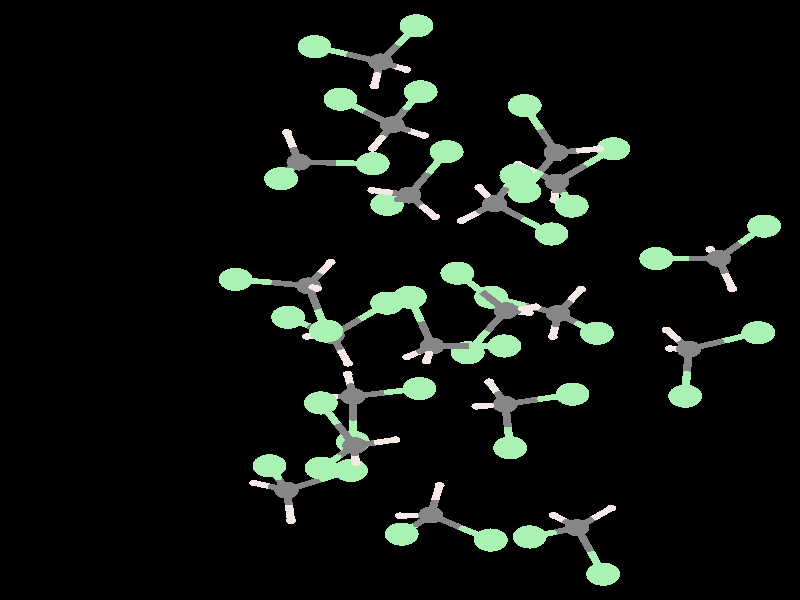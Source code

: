 #include "colors.inc"
#include "finish.inc"

global_settings {assumed_gamma 1 max_trace_level 6}
background {color White transmit 1.0}
camera {orthographic angle 0
  right -19.38*x up 21.27*y
  direction 50.00*z
  location <0,0,50.00> look_at <0,0,0>}


light_source {<  2.00,   3.00,  40.00> color White
  area_light <0.70, 0, 0>, <0, 0.70, 0>, 3, 3
  adaptive 1 jitter}
// no fog
#declare simple = finish {phong 0.7}
#declare pale = finish {ambient 0.5 diffuse 0.85 roughness 0.001 specular 0.200 }
#declare intermediate = finish {ambient 0.3 diffuse 0.6 specular 0.1 roughness 0.04}
#declare vmd = finish {ambient 0.0 diffuse 0.65 phong 0.1 phong_size 40.0 specular 0.5 }
#declare jmol = finish {ambient 0.2 diffuse 0.6 specular 1 roughness 0.001 metallic}
#declare ase2 = finish {ambient 0.05 brilliance 3 diffuse 0.6 metallic specular 0.7 roughness 0.04 reflection 0.15}
#declare ase3 = finish {ambient 0.15 brilliance 2 diffuse 0.6 metallic specular 1.0 roughness 0.001 reflection 0.0}
#declare glass = finish {ambient 0.05 diffuse 0.3 specular 1.0 roughness 0.001}
#declare glass2 = finish {ambient 0.01 diffuse 0.3 specular 1.0 reflection 0.25 roughness 0.001}
#declare Rcell = 0.050;
#declare Rbond = 0.100;

#macro atom(LOC, R, COL, TRANS, FIN)
  sphere{LOC, R texture{pigment{color COL transmit TRANS} finish{FIN}}}
#end
#macro constrain(LOC, R, COL, TRANS FIN)
union{torus{R, Rcell rotate 45*z texture{pigment{color COL transmit TRANS} finish{FIN}}}
     torus{R, Rcell rotate -45*z texture{pigment{color COL transmit TRANS} finish{FIN}}}
     translate LOC}
#end

// no cell vertices
atom(< -0.19,   6.21,  -2.88>, 0.30, rgb <0.24, 0.24, 0.25>, 0.0, jmol) // #0
atom(< -1.44,   7.12,  -3.75>, 0.41, rgb <0.40, 0.89, 0.45>, 0.0, jmol) // #1
atom(<  0.50,   7.38,  -1.74>, 0.41, rgb <0.40, 0.89, 0.45>, 0.0, jmol) // #2
atom(<  0.58,   5.83,  -3.60>, 0.12, rgb <0.91, 0.81, 0.79>, 0.0, jmol) // #3
atom(< -0.66,   5.38,  -2.31>, 0.12, rgb <0.91, 0.81, 0.79>, 0.0, jmol) // #4
atom(<  0.78,  -1.63,  -0.97>, 0.30, rgb <0.24, 0.24, 0.25>, 0.0, jmol) // #5
atom(<  2.53,  -1.63,  -1.29>, 0.41, rgb <0.40, 0.89, 0.45>, 0.0, jmol) // #6
atom(<  0.24,   0.10,  -0.79>, 0.41, rgb <0.40, 0.89, 0.45>, 0.0, jmol) // #7
atom(<  0.64,  -2.16,   0.00>, 0.12, rgb <0.91, 0.81, 0.79>, 0.0, jmol) // #8
atom(<  0.17,  -2.02,  -1.80>, 0.12, rgb <0.91, 0.81, 0.79>, 0.0, jmol) // #9
atom(< -2.75,  -6.74,  -6.92>, 0.30, rgb <0.24, 0.24, 0.25>, 0.0, jmol) // #10
atom(< -3.16,  -5.88,  -5.45>, 0.41, rgb <0.40, 0.89, 0.45>, 0.0, jmol) // #11
atom(< -1.19,  -6.04,  -7.54>, 0.41, rgb <0.40, 0.89, 0.45>, 0.0, jmol) // #12
atom(< -3.53,  -6.49,  -7.65>, 0.12, rgb <0.91, 0.81, 0.79>, 0.0, jmol) // #13
atom(< -2.64,  -7.83,  -6.71>, 0.12, rgb <0.91, 0.81, 0.79>, 0.0, jmol) // #14
atom(< -2.45,   4.89,  -6.70>, 0.30, rgb <0.24, 0.24, 0.25>, 0.0, jmol) // #15
atom(< -0.66,   4.83,  -6.95>, 0.41, rgb <0.40, 0.89, 0.45>, 0.0, jmol) // #16
atom(< -2.88,   4.30,  -5.07>, 0.41, rgb <0.40, 0.89, 0.45>, 0.0, jmol) // #17
atom(< -3.03,   4.28,  -7.46>, 0.12, rgb <0.91, 0.81, 0.79>, 0.0, jmol) // #18
atom(< -2.74,   5.94,  -6.73>, 0.12, rgb <0.91, 0.81, 0.79>, 0.0, jmol) // #19
atom(<  2.29,   3.42,  -1.79>, 0.30, rgb <0.24, 0.24, 0.25>, 0.0, jmol) // #20
atom(<  3.67,   2.34,  -1.30>, 0.41, rgb <0.40, 0.89, 0.45>, 0.0, jmol) // #21
atom(<  2.82,   4.43,  -3.13>, 0.41, rgb <0.40, 0.89, 0.45>, 0.0, jmol) // #22
atom(<  1.92,   3.99,  -0.90>, 0.12, rgb <0.91, 0.81, 0.79>, 0.0, jmol) // #23
atom(<  1.49,   2.81,  -2.16>, 0.12, rgb <0.91, 0.81, 0.79>, 0.0, jmol) // #24
atom(<  7.72,   1.47,  -7.20>, 0.30, rgb <0.24, 0.24, 0.25>, 0.0, jmol) // #25
atom(<  6.21,   1.47,  -6.31>, 0.41, rgb <0.40, 0.89, 0.45>, 0.0, jmol) // #26
atom(<  8.82,   2.62,  -6.28>, 0.41, rgb <0.40, 0.89, 0.45>, 0.0, jmol) // #27
atom(<  7.52,   1.79,  -8.24>, 0.12, rgb <0.91, 0.81, 0.79>, 0.0, jmol) // #28
atom(<  8.05,   0.40,  -7.09>, 0.12, rgb <0.91, 0.81, 0.79>, 0.0, jmol) // #29
atom(<  4.29,  -8.07,  -6.95>, 0.30, rgb <0.24, 0.24, 0.25>, 0.0, jmol) // #30
atom(<  4.92,  -9.72,  -7.34>, 0.41, rgb <0.40, 0.89, 0.45>, 0.0, jmol) // #31
atom(<  3.14,  -8.40,  -5.63>, 0.41, rgb <0.40, 0.89, 0.45>, 0.0, jmol) // #32
atom(<  3.72,  -7.63,  -7.75>, 0.12, rgb <0.91, 0.81, 0.79>, 0.0, jmol) // #33
atom(<  5.12,  -7.38,  -6.63>, 0.12, rgb <0.91, 0.81, 0.79>, 0.0, jmol) // #34
atom(<  2.55,  -3.70,  -7.64>, 0.30, rgb <0.24, 0.24, 0.25>, 0.0, jmol) // #35
atom(<  4.18,  -3.34,  -6.96>, 0.41, rgb <0.40, 0.89, 0.45>, 0.0, jmol) // #36
atom(<  2.67,  -5.24,  -8.54>, 0.41, rgb <0.40, 0.89, 0.45>, 0.0, jmol) // #37
atom(<  2.16,  -2.90,  -8.26>, 0.12, rgb <0.91, 0.81, 0.79>, 0.0, jmol) // #38
atom(<  1.85,  -3.77,  -6.80>, 0.12, rgb <0.91, 0.81, 0.79>, 0.0, jmol) // #39
atom(<  3.78,   5.23,  -7.35>, 0.30, rgb <0.24, 0.24, 0.25>, 0.0, jmol) // #40
atom(<  3.01,   3.84,  -6.50>, 0.41, rgb <0.40, 0.89, 0.45>, 0.0, jmol) // #41
atom(<  3.02,   6.89,  -7.11>, 0.41, rgb <0.40, 0.89, 0.45>, 0.0, jmol) // #42
atom(<  3.85,   5.05,  -8.45>, 0.12, rgb <0.91, 0.81, 0.79>, 0.0, jmol) // #43
atom(<  4.83,   5.36,  -6.95>, 0.12, rgb <0.91, 0.81, 0.79>, 0.0, jmol) // #44
atom(<  0.22,   3.72, -10.30>, 0.30, rgb <0.24, 0.24, 0.25>, 0.0, jmol) // #45
atom(< -0.31,   3.39, -11.95>, 0.41, rgb <0.40, 0.89, 0.45>, 0.0, jmol) // #46
atom(<  1.13,   5.26, -10.35>, 0.41, rgb <0.40, 0.89, 0.45>, 0.0, jmol) // #47
atom(<  0.85,   2.95,  -9.82>, 0.12, rgb <0.91, 0.81, 0.79>, 0.0, jmol) // #48
atom(< -0.67,   3.89,  -9.69>, 0.12, rgb <0.91, 0.81, 0.79>, 0.0, jmol) // #49
atom(< -1.10,  -5.16,  -2.25>, 0.30, rgb <0.24, 0.24, 0.25>, 0.0, jmol) // #50
atom(< -1.92,  -3.65,  -2.57>, 0.41, rgb <0.40, 0.89, 0.45>, 0.0, jmol) // #51
atom(< -1.90,  -5.96,  -0.92>, 0.41, rgb <0.40, 0.89, 0.45>, 0.0, jmol) // #52
atom(< -0.11,  -4.95,  -1.91>, 0.12, rgb <0.91, 0.81, 0.79>, 0.0, jmol) // #53
atom(< -1.07,  -5.76,  -3.19>, 0.12, rgb <0.91, 0.81, 0.79>, 0.0, jmol) // #54
atom(< -1.14,  -3.42, -11.86>, 0.30, rgb <0.24, 0.24, 0.25>, 0.0, jmol) // #55
atom(<  0.47,  -3.14, -11.08>, 0.41, rgb <0.40, 0.89, 0.45>, 0.0, jmol) // #56
atom(< -1.14,  -5.04, -12.71>, 0.41, rgb <0.40, 0.89, 0.45>, 0.0, jmol) // #57
atom(< -1.27,  -2.63, -12.61>, 0.12, rgb <0.91, 0.81, 0.79>, 0.0, jmol) // #58
atom(< -1.98,  -3.42, -11.09>, 0.12, rgb <0.91, 0.81, 0.79>, 0.0, jmol) // #59
atom(< -0.47,   8.44,  -7.77>, 0.30, rgb <0.24, 0.24, 0.25>, 0.0, jmol) // #60
atom(<  0.40,   9.72,  -6.83>, 0.41, rgb <0.40, 0.89, 0.45>, 0.0, jmol) // #61
atom(< -2.07,   8.98,  -8.33>, 0.41, rgb <0.40, 0.89, 0.45>, 0.0, jmol) // #62
atom(< -0.62,   7.59,  -7.08>, 0.12, rgb <0.91, 0.81, 0.79>, 0.0, jmol) // #63
atom(<  0.15,   8.17,  -8.66>, 0.12, rgb <0.91, 0.81, 0.79>, 0.0, jmol) // #64
atom(<  3.80,   4.18, -12.42>, 0.30, rgb <0.24, 0.24, 0.25>, 0.0, jmol) // #65
atom(<  4.16,   3.33, -10.85>, 0.41, rgb <0.40, 0.89, 0.45>, 0.0, jmol) // #66
atom(<  5.17,   5.36, -12.62>, 0.41, rgb <0.40, 0.89, 0.45>, 0.0, jmol) // #67
atom(<  2.86,   4.81, -12.34>, 0.12, rgb <0.91, 0.81, 0.79>, 0.0, jmol) // #68
atom(<  3.74,   3.54, -13.35>, 0.12, rgb <0.91, 0.81, 0.79>, 0.0, jmol) // #69
atom(< -1.64,  -1.26,  -8.52>, 0.30, rgb <0.24, 0.24, 0.25>, 0.0, jmol) // #70
atom(< -2.71,  -0.61,  -9.76>, 0.41, rgb <0.40, 0.89, 0.45>, 0.0, jmol) // #71
atom(< -0.31,  -0.11,  -8.45>, 0.41, rgb <0.40, 0.89, 0.45>, 0.0, jmol) // #72
atom(< -1.26,  -2.24,  -8.79>, 0.12, rgb <0.91, 0.81, 0.79>, 0.0, jmol) // #73
atom(< -2.25,  -1.29,  -7.57>, 0.12, rgb <0.91, 0.81, 0.79>, 0.0, jmol) // #74
atom(<  2.57,  -0.38,  -5.28>, 0.30, rgb <0.24, 0.24, 0.25>, 0.0, jmol) // #75
atom(<  1.39,   0.95,  -5.26>, 0.41, rgb <0.40, 0.89, 0.45>, 0.0, jmol) // #76
atom(<  1.64,  -1.87,  -4.89>, 0.41, rgb <0.40, 0.89, 0.45>, 0.0, jmol) // #77
atom(<  3.29,  -0.24,  -4.43>, 0.12, rgb <0.91, 0.81, 0.79>, 0.0, jmol) // #78
atom(<  3.12,  -0.45,  -6.21>, 0.12, rgb <0.91, 0.81, 0.79>, 0.0, jmol) // #79
atom(<  0.75,  -7.62, -10.56>, 0.30, rgb <0.24, 0.24, 0.25>, 0.0, jmol) // #80
atom(<  0.04,  -8.30, -12.11>, 0.41, rgb <0.40, 0.89, 0.45>, 0.0, jmol) // #81
atom(<  2.20,  -8.51,  -9.94>, 0.41, rgb <0.40, 0.89, 0.45>, 0.0, jmol) // #82
atom(<  0.00,  -7.65,  -9.77>, 0.12, rgb <0.91, 0.81, 0.79>, 0.0, jmol) // #83
atom(<  0.96,  -6.57, -10.77>, 0.12, rgb <0.91, 0.81, 0.79>, 0.0, jmol) // #84
atom(< -2.22,   0.50,  -4.16>, 0.30, rgb <0.24, 0.24, 0.25>, 0.0, jmol) // #85
atom(< -1.79,  -1.10,  -4.77>, 0.41, rgb <0.40, 0.89, 0.45>, 0.0, jmol) // #86
atom(< -3.98,   0.73,  -4.37>, 0.41, rgb <0.40, 0.89, 0.45>, 0.0, jmol) // #87
atom(< -1.68,   1.34,  -4.65>, 0.12, rgb <0.91, 0.81, 0.79>, 0.0, jmol) // #88
atom(< -2.01,   0.41,  -3.07>, 0.12, rgb <0.91, 0.81, 0.79>, 0.0, jmol) // #89
atom(<  3.83,  -0.48, -11.59>, 0.30, rgb <0.24, 0.24, 0.25>, 0.0, jmol) // #90
atom(<  4.77,  -1.18, -10.24>, 0.41, rgb <0.40, 0.89, 0.45>, 0.0, jmol) // #91
atom(<  2.21,   0.10, -10.94>, 0.41, rgb <0.40, 0.89, 0.45>, 0.0, jmol) // #92
atom(<  3.70,  -1.30, -12.30>, 0.12, rgb <0.91, 0.81, 0.79>, 0.0, jmol) // #93
atom(<  4.39,   0.38, -11.99>, 0.12, rgb <0.91, 0.81, 0.79>, 0.0, jmol) // #94
atom(<  7.00,  -1.74,  -4.56>, 0.30, rgb <0.24, 0.24, 0.25>, 0.0, jmol) // #95
atom(<  8.68,  -1.16,  -4.63>, 0.41, rgb <0.40, 0.89, 0.45>, 0.0, jmol) // #96
atom(<  6.91,  -3.41,  -3.78>, 0.41, rgb <0.40, 0.89, 0.45>, 0.0, jmol) // #97
atom(<  6.54,  -1.72,  -5.56>, 0.12, rgb <0.91, 0.81, 0.79>, 0.0, jmol) // #98
atom(<  6.46,  -1.06,  -3.87>, 0.12, rgb <0.91, 0.81, 0.79>, 0.0, jmol) // #99
cylinder {< -0.19,   6.21,  -2.88>, <  0.19,   6.02,  -3.24>, Rbond texture{pigment {color rgb <0.24, 0.24, 0.25> transmit 0.0} finish{jmol}}}
cylinder {<  0.58,   5.83,  -3.60>, <  0.19,   6.02,  -3.24>, Rbond texture{pigment {color rgb <0.91, 0.81, 0.79> transmit 0.0} finish{jmol}}}
cylinder {< -0.19,   6.21,  -2.88>, < -0.42,   5.79,  -2.59>, Rbond texture{pigment {color rgb <0.24, 0.24, 0.25> transmit 0.0} finish{jmol}}}
cylinder {< -0.66,   5.38,  -2.31>, < -0.42,   5.79,  -2.59>, Rbond texture{pigment {color rgb <0.91, 0.81, 0.79> transmit 0.0} finish{jmol}}}
cylinder {< -0.19,   6.21,  -2.88>, < -0.82,   6.67,  -3.32>, Rbond texture{pigment {color rgb <0.24, 0.24, 0.25> transmit 0.0} finish{jmol}}}
cylinder {< -1.44,   7.12,  -3.75>, < -0.82,   6.67,  -3.32>, Rbond texture{pigment {color rgb <0.40, 0.89, 0.45> transmit 0.0} finish{jmol}}}
cylinder {< -0.19,   6.21,  -2.88>, <  0.15,   6.80,  -2.31>, Rbond texture{pigment {color rgb <0.24, 0.24, 0.25> transmit 0.0} finish{jmol}}}
cylinder {<  0.50,   7.38,  -1.74>, <  0.15,   6.80,  -2.31>, Rbond texture{pigment {color rgb <0.40, 0.89, 0.45> transmit 0.0} finish{jmol}}}
cylinder {<  0.78,  -1.63,  -0.97>, <  0.51,  -0.76,  -0.88>, Rbond texture{pigment {color rgb <0.24, 0.24, 0.25> transmit 0.0} finish{jmol}}}
cylinder {<  0.24,   0.10,  -0.79>, <  0.51,  -0.76,  -0.88>, Rbond texture{pigment {color rgb <0.40, 0.89, 0.45> transmit 0.0} finish{jmol}}}
cylinder {<  0.78,  -1.63,  -0.97>, <  0.71,  -1.89,  -0.49>, Rbond texture{pigment {color rgb <0.24, 0.24, 0.25> transmit 0.0} finish{jmol}}}
cylinder {<  0.64,  -2.16,   0.00>, <  0.71,  -1.89,  -0.49>, Rbond texture{pigment {color rgb <0.91, 0.81, 0.79> transmit 0.0} finish{jmol}}}
cylinder {<  0.78,  -1.63,  -0.97>, <  0.48,  -1.83,  -1.38>, Rbond texture{pigment {color rgb <0.24, 0.24, 0.25> transmit 0.0} finish{jmol}}}
cylinder {<  0.17,  -2.02,  -1.80>, <  0.48,  -1.83,  -1.38>, Rbond texture{pigment {color rgb <0.91, 0.81, 0.79> transmit 0.0} finish{jmol}}}
cylinder {<  0.78,  -1.63,  -0.97>, <  1.66,  -1.63,  -1.13>, Rbond texture{pigment {color rgb <0.24, 0.24, 0.25> transmit 0.0} finish{jmol}}}
cylinder {<  2.53,  -1.63,  -1.29>, <  1.66,  -1.63,  -1.13>, Rbond texture{pigment {color rgb <0.40, 0.89, 0.45> transmit 0.0} finish{jmol}}}
cylinder {< -2.75,  -6.74,  -6.92>, < -3.14,  -6.61,  -7.28>, Rbond texture{pigment {color rgb <0.24, 0.24, 0.25> transmit 0.0} finish{jmol}}}
cylinder {< -3.53,  -6.49,  -7.65>, < -3.14,  -6.61,  -7.28>, Rbond texture{pigment {color rgb <0.91, 0.81, 0.79> transmit 0.0} finish{jmol}}}
cylinder {< -2.75,  -6.74,  -6.92>, < -1.97,  -6.39,  -7.23>, Rbond texture{pigment {color rgb <0.24, 0.24, 0.25> transmit 0.0} finish{jmol}}}
cylinder {< -1.19,  -6.04,  -7.54>, < -1.97,  -6.39,  -7.23>, Rbond texture{pigment {color rgb <0.40, 0.89, 0.45> transmit 0.0} finish{jmol}}}
cylinder {< -2.75,  -6.74,  -6.92>, < -2.95,  -6.31,  -6.19>, Rbond texture{pigment {color rgb <0.24, 0.24, 0.25> transmit 0.0} finish{jmol}}}
cylinder {< -3.16,  -5.88,  -5.45>, < -2.95,  -6.31,  -6.19>, Rbond texture{pigment {color rgb <0.40, 0.89, 0.45> transmit 0.0} finish{jmol}}}
cylinder {< -2.75,  -6.74,  -6.92>, < -2.69,  -7.28,  -6.82>, Rbond texture{pigment {color rgb <0.24, 0.24, 0.25> transmit 0.0} finish{jmol}}}
cylinder {< -2.64,  -7.83,  -6.71>, < -2.69,  -7.28,  -6.82>, Rbond texture{pigment {color rgb <0.91, 0.81, 0.79> transmit 0.0} finish{jmol}}}
cylinder {< -2.45,   4.89,  -6.70>, < -2.74,   4.59,  -7.08>, Rbond texture{pigment {color rgb <0.24, 0.24, 0.25> transmit 0.0} finish{jmol}}}
cylinder {< -3.03,   4.28,  -7.46>, < -2.74,   4.59,  -7.08>, Rbond texture{pigment {color rgb <0.91, 0.81, 0.79> transmit 0.0} finish{jmol}}}
cylinder {< -2.45,   4.89,  -6.70>, < -1.56,   4.86,  -6.82>, Rbond texture{pigment {color rgb <0.24, 0.24, 0.25> transmit 0.0} finish{jmol}}}
cylinder {< -0.66,   4.83,  -6.95>, < -1.56,   4.86,  -6.82>, Rbond texture{pigment {color rgb <0.40, 0.89, 0.45> transmit 0.0} finish{jmol}}}
cylinder {< -2.45,   4.89,  -6.70>, < -2.59,   5.41,  -6.72>, Rbond texture{pigment {color rgb <0.24, 0.24, 0.25> transmit 0.0} finish{jmol}}}
cylinder {< -2.74,   5.94,  -6.73>, < -2.59,   5.41,  -6.72>, Rbond texture{pigment {color rgb <0.91, 0.81, 0.79> transmit 0.0} finish{jmol}}}
cylinder {< -2.45,   4.89,  -6.70>, < -2.66,   4.59,  -5.88>, Rbond texture{pigment {color rgb <0.24, 0.24, 0.25> transmit 0.0} finish{jmol}}}
cylinder {< -2.88,   4.30,  -5.07>, < -2.66,   4.59,  -5.88>, Rbond texture{pigment {color rgb <0.40, 0.89, 0.45> transmit 0.0} finish{jmol}}}
cylinder {<  2.29,   3.42,  -1.79>, <  2.55,   3.93,  -2.46>, Rbond texture{pigment {color rgb <0.24, 0.24, 0.25> transmit 0.0} finish{jmol}}}
cylinder {<  2.82,   4.43,  -3.13>, <  2.55,   3.93,  -2.46>, Rbond texture{pigment {color rgb <0.40, 0.89, 0.45> transmit 0.0} finish{jmol}}}
cylinder {<  2.29,   3.42,  -1.79>, <  1.89,   3.11,  -1.97>, Rbond texture{pigment {color rgb <0.24, 0.24, 0.25> transmit 0.0} finish{jmol}}}
cylinder {<  1.49,   2.81,  -2.16>, <  1.89,   3.11,  -1.97>, Rbond texture{pigment {color rgb <0.91, 0.81, 0.79> transmit 0.0} finish{jmol}}}
cylinder {<  2.29,   3.42,  -1.79>, <  2.10,   3.71,  -1.34>, Rbond texture{pigment {color rgb <0.24, 0.24, 0.25> transmit 0.0} finish{jmol}}}
cylinder {<  1.92,   3.99,  -0.90>, <  2.10,   3.71,  -1.34>, Rbond texture{pigment {color rgb <0.91, 0.81, 0.79> transmit 0.0} finish{jmol}}}
cylinder {<  2.29,   3.42,  -1.79>, <  2.98,   2.88,  -1.54>, Rbond texture{pigment {color rgb <0.24, 0.24, 0.25> transmit 0.0} finish{jmol}}}
cylinder {<  3.67,   2.34,  -1.30>, <  2.98,   2.88,  -1.54>, Rbond texture{pigment {color rgb <0.40, 0.89, 0.45> transmit 0.0} finish{jmol}}}
cylinder {<  7.72,   1.47,  -7.20>, <  7.62,   1.63,  -7.72>, Rbond texture{pigment {color rgb <0.24, 0.24, 0.25> transmit 0.0} finish{jmol}}}
cylinder {<  7.52,   1.79,  -8.24>, <  7.62,   1.63,  -7.72>, Rbond texture{pigment {color rgb <0.91, 0.81, 0.79> transmit 0.0} finish{jmol}}}
cylinder {<  7.72,   1.47,  -7.20>, <  7.88,   0.93,  -7.15>, Rbond texture{pigment {color rgb <0.24, 0.24, 0.25> transmit 0.0} finish{jmol}}}
cylinder {<  8.05,   0.40,  -7.09>, <  7.88,   0.93,  -7.15>, Rbond texture{pigment {color rgb <0.91, 0.81, 0.79> transmit 0.0} finish{jmol}}}
cylinder {<  7.72,   1.47,  -7.20>, <  6.96,   1.47,  -6.76>, Rbond texture{pigment {color rgb <0.24, 0.24, 0.25> transmit 0.0} finish{jmol}}}
cylinder {<  6.21,   1.47,  -6.31>, <  6.96,   1.47,  -6.76>, Rbond texture{pigment {color rgb <0.40, 0.89, 0.45> transmit 0.0} finish{jmol}}}
cylinder {<  7.72,   1.47,  -7.20>, <  8.27,   2.04,  -6.74>, Rbond texture{pigment {color rgb <0.24, 0.24, 0.25> transmit 0.0} finish{jmol}}}
cylinder {<  8.82,   2.62,  -6.28>, <  8.27,   2.04,  -6.74>, Rbond texture{pigment {color rgb <0.40, 0.89, 0.45> transmit 0.0} finish{jmol}}}
cylinder {<  4.29,  -8.07,  -6.95>, <  4.01,  -7.85,  -7.35>, Rbond texture{pigment {color rgb <0.24, 0.24, 0.25> transmit 0.0} finish{jmol}}}
cylinder {<  3.72,  -7.63,  -7.75>, <  4.01,  -7.85,  -7.35>, Rbond texture{pigment {color rgb <0.91, 0.81, 0.79> transmit 0.0} finish{jmol}}}
cylinder {<  4.29,  -8.07,  -6.95>, <  4.61,  -8.90,  -7.15>, Rbond texture{pigment {color rgb <0.24, 0.24, 0.25> transmit 0.0} finish{jmol}}}
cylinder {<  4.92,  -9.72,  -7.34>, <  4.61,  -8.90,  -7.15>, Rbond texture{pigment {color rgb <0.40, 0.89, 0.45> transmit 0.0} finish{jmol}}}
cylinder {<  4.29,  -8.07,  -6.95>, <  3.72,  -8.24,  -6.29>, Rbond texture{pigment {color rgb <0.24, 0.24, 0.25> transmit 0.0} finish{jmol}}}
cylinder {<  3.14,  -8.40,  -5.63>, <  3.72,  -8.24,  -6.29>, Rbond texture{pigment {color rgb <0.40, 0.89, 0.45> transmit 0.0} finish{jmol}}}
cylinder {<  4.29,  -8.07,  -6.95>, <  4.70,  -7.73,  -6.79>, Rbond texture{pigment {color rgb <0.24, 0.24, 0.25> transmit 0.0} finish{jmol}}}
cylinder {<  5.12,  -7.38,  -6.63>, <  4.70,  -7.73,  -6.79>, Rbond texture{pigment {color rgb <0.91, 0.81, 0.79> transmit 0.0} finish{jmol}}}
cylinder {<  2.55,  -3.70,  -7.64>, <  2.36,  -3.30,  -7.95>, Rbond texture{pigment {color rgb <0.24, 0.24, 0.25> transmit 0.0} finish{jmol}}}
cylinder {<  2.16,  -2.90,  -8.26>, <  2.36,  -3.30,  -7.95>, Rbond texture{pigment {color rgb <0.91, 0.81, 0.79> transmit 0.0} finish{jmol}}}
cylinder {<  2.55,  -3.70,  -7.64>, <  3.36,  -3.52,  -7.30>, Rbond texture{pigment {color rgb <0.24, 0.24, 0.25> transmit 0.0} finish{jmol}}}
cylinder {<  4.18,  -3.34,  -6.96>, <  3.36,  -3.52,  -7.30>, Rbond texture{pigment {color rgb <0.40, 0.89, 0.45> transmit 0.0} finish{jmol}}}
cylinder {<  2.55,  -3.70,  -7.64>, <  2.61,  -4.47,  -8.09>, Rbond texture{pigment {color rgb <0.24, 0.24, 0.25> transmit 0.0} finish{jmol}}}
cylinder {<  2.67,  -5.24,  -8.54>, <  2.61,  -4.47,  -8.09>, Rbond texture{pigment {color rgb <0.40, 0.89, 0.45> transmit 0.0} finish{jmol}}}
cylinder {<  2.55,  -3.70,  -7.64>, <  2.20,  -3.74,  -7.22>, Rbond texture{pigment {color rgb <0.24, 0.24, 0.25> transmit 0.0} finish{jmol}}}
cylinder {<  1.85,  -3.77,  -6.80>, <  2.20,  -3.74,  -7.22>, Rbond texture{pigment {color rgb <0.91, 0.81, 0.79> transmit 0.0} finish{jmol}}}
cylinder {<  3.78,   5.23,  -7.35>, <  3.81,   5.14,  -7.90>, Rbond texture{pigment {color rgb <0.24, 0.24, 0.25> transmit 0.0} finish{jmol}}}
cylinder {<  3.85,   5.05,  -8.45>, <  3.81,   5.14,  -7.90>, Rbond texture{pigment {color rgb <0.91, 0.81, 0.79> transmit 0.0} finish{jmol}}}
cylinder {<  3.78,   5.23,  -7.35>, <  3.40,   6.06,  -7.23>, Rbond texture{pigment {color rgb <0.24, 0.24, 0.25> transmit 0.0} finish{jmol}}}
cylinder {<  3.02,   6.89,  -7.11>, <  3.40,   6.06,  -7.23>, Rbond texture{pigment {color rgb <0.40, 0.89, 0.45> transmit 0.0} finish{jmol}}}
cylinder {<  3.78,   5.23,  -7.35>, <  3.39,   4.53,  -6.93>, Rbond texture{pigment {color rgb <0.24, 0.24, 0.25> transmit 0.0} finish{jmol}}}
cylinder {<  3.01,   3.84,  -6.50>, <  3.39,   4.53,  -6.93>, Rbond texture{pigment {color rgb <0.40, 0.89, 0.45> transmit 0.0} finish{jmol}}}
cylinder {<  3.78,   5.23,  -7.35>, <  4.30,   5.29,  -7.15>, Rbond texture{pigment {color rgb <0.24, 0.24, 0.25> transmit 0.0} finish{jmol}}}
cylinder {<  4.83,   5.36,  -6.95>, <  4.30,   5.29,  -7.15>, Rbond texture{pigment {color rgb <0.91, 0.81, 0.79> transmit 0.0} finish{jmol}}}
cylinder {<  0.22,   3.72, -10.30>, < -0.22,   3.81,  -9.99>, Rbond texture{pigment {color rgb <0.24, 0.24, 0.25> transmit 0.0} finish{jmol}}}
cylinder {< -0.67,   3.89,  -9.69>, < -0.22,   3.81,  -9.99>, Rbond texture{pigment {color rgb <0.91, 0.81, 0.79> transmit 0.0} finish{jmol}}}
cylinder {<  0.22,   3.72, -10.30>, <  0.53,   3.33, -10.06>, Rbond texture{pigment {color rgb <0.24, 0.24, 0.25> transmit 0.0} finish{jmol}}}
cylinder {<  0.85,   2.95,  -9.82>, <  0.53,   3.33, -10.06>, Rbond texture{pigment {color rgb <0.91, 0.81, 0.79> transmit 0.0} finish{jmol}}}
cylinder {<  0.22,   3.72, -10.30>, < -0.05,   3.56, -11.12>, Rbond texture{pigment {color rgb <0.24, 0.24, 0.25> transmit 0.0} finish{jmol}}}
cylinder {< -0.31,   3.39, -11.95>, < -0.05,   3.56, -11.12>, Rbond texture{pigment {color rgb <0.40, 0.89, 0.45> transmit 0.0} finish{jmol}}}
cylinder {<  0.22,   3.72, -10.30>, <  0.68,   4.49, -10.33>, Rbond texture{pigment {color rgb <0.24, 0.24, 0.25> transmit 0.0} finish{jmol}}}
cylinder {<  1.13,   5.26, -10.35>, <  0.68,   4.49, -10.33>, Rbond texture{pigment {color rgb <0.40, 0.89, 0.45> transmit 0.0} finish{jmol}}}
cylinder {< -1.10,  -5.16,  -2.25>, < -1.50,  -5.56,  -1.59>, Rbond texture{pigment {color rgb <0.24, 0.24, 0.25> transmit 0.0} finish{jmol}}}
cylinder {< -1.90,  -5.96,  -0.92>, < -1.50,  -5.56,  -1.59>, Rbond texture{pigment {color rgb <0.40, 0.89, 0.45> transmit 0.0} finish{jmol}}}
cylinder {< -1.10,  -5.16,  -2.25>, < -1.51,  -4.41,  -2.41>, Rbond texture{pigment {color rgb <0.24, 0.24, 0.25> transmit 0.0} finish{jmol}}}
cylinder {< -1.92,  -3.65,  -2.57>, < -1.51,  -4.41,  -2.41>, Rbond texture{pigment {color rgb <0.40, 0.89, 0.45> transmit 0.0} finish{jmol}}}
cylinder {< -1.10,  -5.16,  -2.25>, < -1.09,  -5.46,  -2.72>, Rbond texture{pigment {color rgb <0.24, 0.24, 0.25> transmit 0.0} finish{jmol}}}
cylinder {< -1.07,  -5.76,  -3.19>, < -1.09,  -5.46,  -2.72>, Rbond texture{pigment {color rgb <0.91, 0.81, 0.79> transmit 0.0} finish{jmol}}}
cylinder {< -1.10,  -5.16,  -2.25>, < -0.60,  -5.06,  -2.08>, Rbond texture{pigment {color rgb <0.24, 0.24, 0.25> transmit 0.0} finish{jmol}}}
cylinder {< -0.11,  -4.95,  -1.91>, < -0.60,  -5.06,  -2.08>, Rbond texture{pigment {color rgb <0.91, 0.81, 0.79> transmit 0.0} finish{jmol}}}
cylinder {< -1.14,  -3.42, -11.86>, < -1.20,  -3.02, -12.23>, Rbond texture{pigment {color rgb <0.24, 0.24, 0.25> transmit 0.0} finish{jmol}}}
cylinder {< -1.27,  -2.63, -12.61>, < -1.20,  -3.02, -12.23>, Rbond texture{pigment {color rgb <0.91, 0.81, 0.79> transmit 0.0} finish{jmol}}}
cylinder {< -1.14,  -3.42, -11.86>, < -0.34,  -3.28, -11.47>, Rbond texture{pigment {color rgb <0.24, 0.24, 0.25> transmit 0.0} finish{jmol}}}
cylinder {<  0.47,  -3.14, -11.08>, < -0.34,  -3.28, -11.47>, Rbond texture{pigment {color rgb <0.40, 0.89, 0.45> transmit 0.0} finish{jmol}}}
cylinder {< -1.14,  -3.42, -11.86>, < -1.56,  -3.42, -11.48>, Rbond texture{pigment {color rgb <0.24, 0.24, 0.25> transmit 0.0} finish{jmol}}}
cylinder {< -1.98,  -3.42, -11.09>, < -1.56,  -3.42, -11.48>, Rbond texture{pigment {color rgb <0.91, 0.81, 0.79> transmit 0.0} finish{jmol}}}
cylinder {< -1.14,  -3.42, -11.86>, < -1.14,  -4.23, -12.29>, Rbond texture{pigment {color rgb <0.24, 0.24, 0.25> transmit 0.0} finish{jmol}}}
cylinder {< -1.14,  -5.04, -12.71>, < -1.14,  -4.23, -12.29>, Rbond texture{pigment {color rgb <0.40, 0.89, 0.45> transmit 0.0} finish{jmol}}}
cylinder {< -0.47,   8.44,  -7.77>, < -0.55,   8.01,  -7.43>, Rbond texture{pigment {color rgb <0.24, 0.24, 0.25> transmit 0.0} finish{jmol}}}
cylinder {< -0.62,   7.59,  -7.08>, < -0.55,   8.01,  -7.43>, Rbond texture{pigment {color rgb <0.91, 0.81, 0.79> transmit 0.0} finish{jmol}}}
cylinder {< -0.47,   8.44,  -7.77>, < -1.27,   8.71,  -8.05>, Rbond texture{pigment {color rgb <0.24, 0.24, 0.25> transmit 0.0} finish{jmol}}}
cylinder {< -2.07,   8.98,  -8.33>, < -1.27,   8.71,  -8.05>, Rbond texture{pigment {color rgb <0.40, 0.89, 0.45> transmit 0.0} finish{jmol}}}
cylinder {< -0.47,   8.44,  -7.77>, < -0.16,   8.30,  -8.21>, Rbond texture{pigment {color rgb <0.24, 0.24, 0.25> transmit 0.0} finish{jmol}}}
cylinder {<  0.15,   8.17,  -8.66>, < -0.16,   8.30,  -8.21>, Rbond texture{pigment {color rgb <0.91, 0.81, 0.79> transmit 0.0} finish{jmol}}}
cylinder {< -0.47,   8.44,  -7.77>, < -0.04,   9.08,  -7.30>, Rbond texture{pigment {color rgb <0.24, 0.24, 0.25> transmit 0.0} finish{jmol}}}
cylinder {<  0.40,   9.72,  -6.83>, < -0.04,   9.08,  -7.30>, Rbond texture{pigment {color rgb <0.40, 0.89, 0.45> transmit 0.0} finish{jmol}}}
cylinder {<  3.80,   4.18, -12.42>, <  3.98,   3.75, -11.64>, Rbond texture{pigment {color rgb <0.24, 0.24, 0.25> transmit 0.0} finish{jmol}}}
cylinder {<  4.16,   3.33, -10.85>, <  3.98,   3.75, -11.64>, Rbond texture{pigment {color rgb <0.40, 0.89, 0.45> transmit 0.0} finish{jmol}}}
cylinder {<  3.80,   4.18, -12.42>, <  4.48,   4.77, -12.52>, Rbond texture{pigment {color rgb <0.24, 0.24, 0.25> transmit 0.0} finish{jmol}}}
cylinder {<  5.17,   5.36, -12.62>, <  4.48,   4.77, -12.52>, Rbond texture{pigment {color rgb <0.40, 0.89, 0.45> transmit 0.0} finish{jmol}}}
cylinder {<  3.80,   4.18, -12.42>, <  3.33,   4.50, -12.38>, Rbond texture{pigment {color rgb <0.24, 0.24, 0.25> transmit 0.0} finish{jmol}}}
cylinder {<  2.86,   4.81, -12.34>, <  3.33,   4.50, -12.38>, Rbond texture{pigment {color rgb <0.91, 0.81, 0.79> transmit 0.0} finish{jmol}}}
cylinder {<  3.80,   4.18, -12.42>, <  3.77,   3.86, -12.89>, Rbond texture{pigment {color rgb <0.24, 0.24, 0.25> transmit 0.0} finish{jmol}}}
cylinder {<  3.74,   3.54, -13.35>, <  3.77,   3.86, -12.89>, Rbond texture{pigment {color rgb <0.91, 0.81, 0.79> transmit 0.0} finish{jmol}}}
cylinder {< -1.64,  -1.26,  -8.52>, < -0.97,  -0.68,  -8.48>, Rbond texture{pigment {color rgb <0.24, 0.24, 0.25> transmit 0.0} finish{jmol}}}
cylinder {< -0.31,  -0.11,  -8.45>, < -0.97,  -0.68,  -8.48>, Rbond texture{pigment {color rgb <0.40, 0.89, 0.45> transmit 0.0} finish{jmol}}}
cylinder {< -1.64,  -1.26,  -8.52>, < -1.95,  -1.28,  -8.04>, Rbond texture{pigment {color rgb <0.24, 0.24, 0.25> transmit 0.0} finish{jmol}}}
cylinder {< -2.25,  -1.29,  -7.57>, < -1.95,  -1.28,  -8.04>, Rbond texture{pigment {color rgb <0.91, 0.81, 0.79> transmit 0.0} finish{jmol}}}
cylinder {< -1.64,  -1.26,  -8.52>, < -2.18,  -0.94,  -9.14>, Rbond texture{pigment {color rgb <0.24, 0.24, 0.25> transmit 0.0} finish{jmol}}}
cylinder {< -2.71,  -0.61,  -9.76>, < -2.18,  -0.94,  -9.14>, Rbond texture{pigment {color rgb <0.40, 0.89, 0.45> transmit 0.0} finish{jmol}}}
cylinder {< -1.64,  -1.26,  -8.52>, < -1.45,  -1.75,  -8.65>, Rbond texture{pigment {color rgb <0.24, 0.24, 0.25> transmit 0.0} finish{jmol}}}
cylinder {< -1.26,  -2.24,  -8.79>, < -1.45,  -1.75,  -8.65>, Rbond texture{pigment {color rgb <0.91, 0.81, 0.79> transmit 0.0} finish{jmol}}}
cylinder {<  2.57,  -0.38,  -5.28>, <  1.98,   0.29,  -5.27>, Rbond texture{pigment {color rgb <0.24, 0.24, 0.25> transmit 0.0} finish{jmol}}}
cylinder {<  1.39,   0.95,  -5.26>, <  1.98,   0.29,  -5.27>, Rbond texture{pigment {color rgb <0.40, 0.89, 0.45> transmit 0.0} finish{jmol}}}
cylinder {<  2.57,  -0.38,  -5.28>, <  2.93,  -0.31,  -4.85>, Rbond texture{pigment {color rgb <0.24, 0.24, 0.25> transmit 0.0} finish{jmol}}}
cylinder {<  3.29,  -0.24,  -4.43>, <  2.93,  -0.31,  -4.85>, Rbond texture{pigment {color rgb <0.91, 0.81, 0.79> transmit 0.0} finish{jmol}}}
cylinder {<  2.57,  -0.38,  -5.28>, <  2.10,  -1.12,  -5.08>, Rbond texture{pigment {color rgb <0.24, 0.24, 0.25> transmit 0.0} finish{jmol}}}
cylinder {<  1.64,  -1.87,  -4.89>, <  2.10,  -1.12,  -5.08>, Rbond texture{pigment {color rgb <0.40, 0.89, 0.45> transmit 0.0} finish{jmol}}}
cylinder {<  2.57,  -0.38,  -5.28>, <  2.84,  -0.41,  -5.74>, Rbond texture{pigment {color rgb <0.24, 0.24, 0.25> transmit 0.0} finish{jmol}}}
cylinder {<  3.12,  -0.45,  -6.21>, <  2.84,  -0.41,  -5.74>, Rbond texture{pigment {color rgb <0.91, 0.81, 0.79> transmit 0.0} finish{jmol}}}
cylinder {<  0.75,  -7.62, -10.56>, <  0.85,  -7.10, -10.66>, Rbond texture{pigment {color rgb <0.24, 0.24, 0.25> transmit 0.0} finish{jmol}}}
cylinder {<  0.96,  -6.57, -10.77>, <  0.85,  -7.10, -10.66>, Rbond texture{pigment {color rgb <0.91, 0.81, 0.79> transmit 0.0} finish{jmol}}}
cylinder {<  0.75,  -7.62, -10.56>, <  0.38,  -7.64, -10.16>, Rbond texture{pigment {color rgb <0.24, 0.24, 0.25> transmit 0.0} finish{jmol}}}
cylinder {<  0.00,  -7.65,  -9.77>, <  0.38,  -7.64, -10.16>, Rbond texture{pigment {color rgb <0.91, 0.81, 0.79> transmit 0.0} finish{jmol}}}
cylinder {<  0.75,  -7.62, -10.56>, <  0.40,  -7.96, -11.34>, Rbond texture{pigment {color rgb <0.24, 0.24, 0.25> transmit 0.0} finish{jmol}}}
cylinder {<  0.04,  -8.30, -12.11>, <  0.40,  -7.96, -11.34>, Rbond texture{pigment {color rgb <0.40, 0.89, 0.45> transmit 0.0} finish{jmol}}}
cylinder {<  0.75,  -7.62, -10.56>, <  1.47,  -8.07, -10.25>, Rbond texture{pigment {color rgb <0.24, 0.24, 0.25> transmit 0.0} finish{jmol}}}
cylinder {<  2.20,  -8.51,  -9.94>, <  1.47,  -8.07, -10.25>, Rbond texture{pigment {color rgb <0.40, 0.89, 0.45> transmit 0.0} finish{jmol}}}
cylinder {< -2.22,   0.50,  -4.16>, < -3.10,   0.62,  -4.26>, Rbond texture{pigment {color rgb <0.24, 0.24, 0.25> transmit 0.0} finish{jmol}}}
cylinder {< -3.98,   0.73,  -4.37>, < -3.10,   0.62,  -4.26>, Rbond texture{pigment {color rgb <0.40, 0.89, 0.45> transmit 0.0} finish{jmol}}}
cylinder {< -2.22,   0.50,  -4.16>, < -1.95,   0.92,  -4.41>, Rbond texture{pigment {color rgb <0.24, 0.24, 0.25> transmit 0.0} finish{jmol}}}
cylinder {< -1.68,   1.34,  -4.65>, < -1.95,   0.92,  -4.41>, Rbond texture{pigment {color rgb <0.91, 0.81, 0.79> transmit 0.0} finish{jmol}}}
cylinder {< -2.22,   0.50,  -4.16>, < -2.12,   0.46,  -3.61>, Rbond texture{pigment {color rgb <0.24, 0.24, 0.25> transmit 0.0} finish{jmol}}}
cylinder {< -2.01,   0.41,  -3.07>, < -2.12,   0.46,  -3.61>, Rbond texture{pigment {color rgb <0.91, 0.81, 0.79> transmit 0.0} finish{jmol}}}
cylinder {< -2.22,   0.50,  -4.16>, < -2.00,  -0.30,  -4.47>, Rbond texture{pigment {color rgb <0.24, 0.24, 0.25> transmit 0.0} finish{jmol}}}
cylinder {< -1.79,  -1.10,  -4.77>, < -2.00,  -0.30,  -4.47>, Rbond texture{pigment {color rgb <0.40, 0.89, 0.45> transmit 0.0} finish{jmol}}}
cylinder {<  3.83,  -0.48, -11.59>, <  4.11,  -0.05, -11.79>, Rbond texture{pigment {color rgb <0.24, 0.24, 0.25> transmit 0.0} finish{jmol}}}
cylinder {<  4.39,   0.38, -11.99>, <  4.11,  -0.05, -11.79>, Rbond texture{pigment {color rgb <0.91, 0.81, 0.79> transmit 0.0} finish{jmol}}}
cylinder {<  3.83,  -0.48, -11.59>, <  3.02,  -0.19, -11.26>, Rbond texture{pigment {color rgb <0.24, 0.24, 0.25> transmit 0.0} finish{jmol}}}
cylinder {<  2.21,   0.10, -10.94>, <  3.02,  -0.19, -11.26>, Rbond texture{pigment {color rgb <0.40, 0.89, 0.45> transmit 0.0} finish{jmol}}}
cylinder {<  3.83,  -0.48, -11.59>, <  3.77,  -0.89, -11.94>, Rbond texture{pigment {color rgb <0.24, 0.24, 0.25> transmit 0.0} finish{jmol}}}
cylinder {<  3.70,  -1.30, -12.30>, <  3.77,  -0.89, -11.94>, Rbond texture{pigment {color rgb <0.91, 0.81, 0.79> transmit 0.0} finish{jmol}}}
cylinder {<  3.83,  -0.48, -11.59>, <  4.30,  -0.83, -10.91>, Rbond texture{pigment {color rgb <0.24, 0.24, 0.25> transmit 0.0} finish{jmol}}}
cylinder {<  4.77,  -1.18, -10.24>, <  4.30,  -0.83, -10.91>, Rbond texture{pigment {color rgb <0.40, 0.89, 0.45> transmit 0.0} finish{jmol}}}
cylinder {<  7.00,  -1.74,  -4.56>, <  6.73,  -1.40,  -4.22>, Rbond texture{pigment {color rgb <0.24, 0.24, 0.25> transmit 0.0} finish{jmol}}}
cylinder {<  6.46,  -1.06,  -3.87>, <  6.73,  -1.40,  -4.22>, Rbond texture{pigment {color rgb <0.91, 0.81, 0.79> transmit 0.0} finish{jmol}}}
cylinder {<  7.00,  -1.74,  -4.56>, <  7.84,  -1.45,  -4.60>, Rbond texture{pigment {color rgb <0.24, 0.24, 0.25> transmit 0.0} finish{jmol}}}
cylinder {<  8.68,  -1.16,  -4.63>, <  7.84,  -1.45,  -4.60>, Rbond texture{pigment {color rgb <0.40, 0.89, 0.45> transmit 0.0} finish{jmol}}}
cylinder {<  7.00,  -1.74,  -4.56>, <  6.95,  -2.57,  -4.17>, Rbond texture{pigment {color rgb <0.24, 0.24, 0.25> transmit 0.0} finish{jmol}}}
cylinder {<  6.91,  -3.41,  -3.78>, <  6.95,  -2.57,  -4.17>, Rbond texture{pigment {color rgb <0.40, 0.89, 0.45> transmit 0.0} finish{jmol}}}
cylinder {<  7.00,  -1.74,  -4.56>, <  6.77,  -1.73,  -5.06>, Rbond texture{pigment {color rgb <0.24, 0.24, 0.25> transmit 0.0} finish{jmol}}}
cylinder {<  6.54,  -1.72,  -5.56>, <  6.77,  -1.73,  -5.06>, Rbond texture{pigment {color rgb <0.91, 0.81, 0.79> transmit 0.0} finish{jmol}}}
// no constraints
